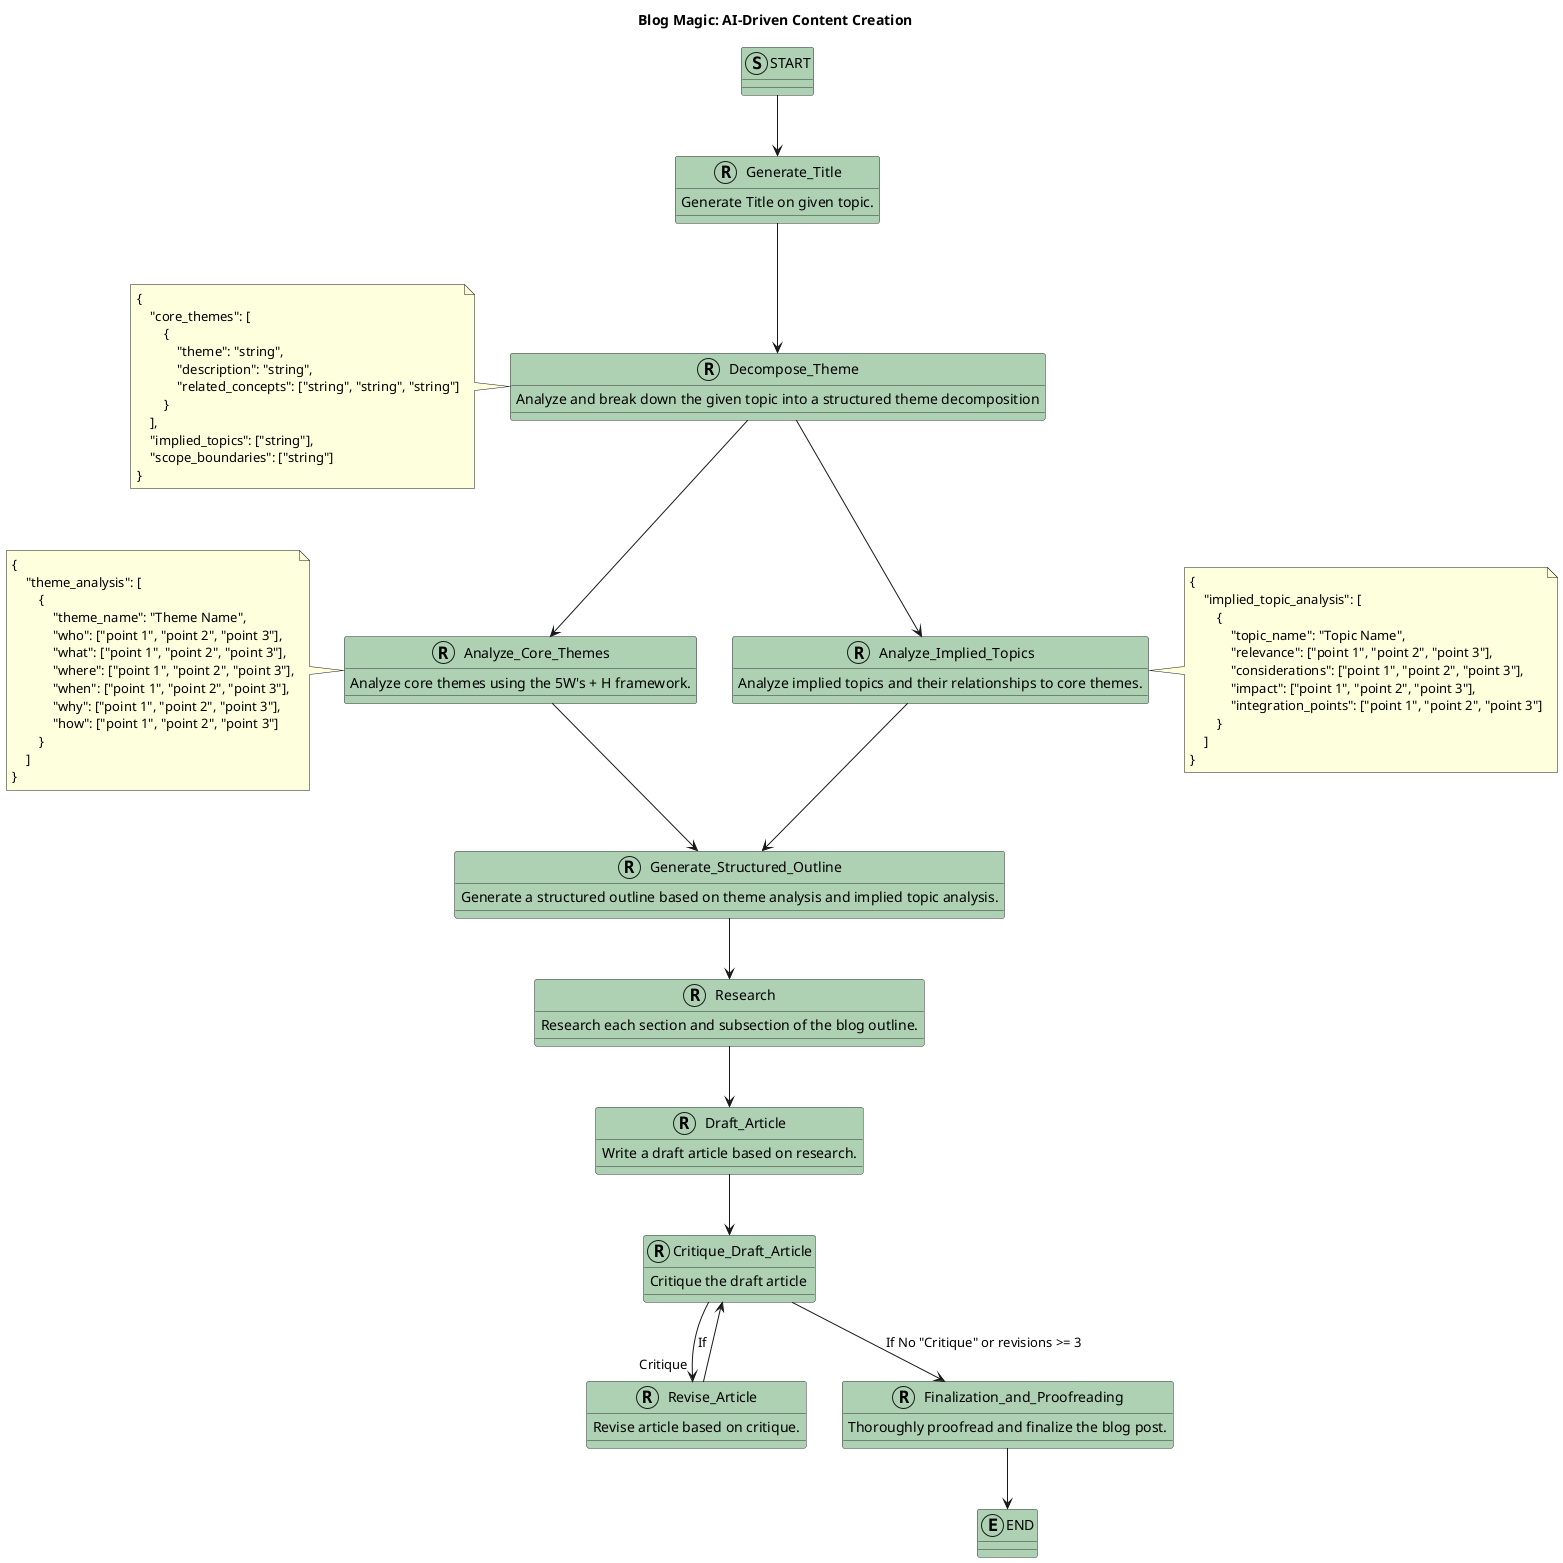 @startuml AI Blog Writing

title Blog Magic: AI-Driven Content Creation

' Optionally define colors or shapes:
skinparam class {
  BackgroundColor #ADD1B2
  BorderColor #333333
  FontColor black
}

' Define each step as a class (node)
class START << (S, #ADD1B2) >> 
class Generate_Title << (R, #ADD1B2) >> {
  Generate Title on given topic.
}
class Decompose_Theme << (R, #ADD1B2) >> {
  Analyze and break down the given topic into a structured theme decomposition
}

note left of Decompose_Theme
{
    "core_themes": [
        {
            "theme": "string",
            "description": "string",
            "related_concepts": ["string", "string", "string"]
        }
    ],
    "implied_topics": ["string"],
    "scope_boundaries": ["string"]
}
end note

class Analyze_Core_Themes << (R, #ADD1B2) >> {
  Analyze core themes using the 5W's + H framework.
}
note left of Analyze_Core_Themes
{
    "theme_analysis": [
        {
            "theme_name": "Theme Name",
            "who": ["point 1", "point 2", "point 3"],
            "what": ["point 1", "point 2", "point 3"],
            "where": ["point 1", "point 2", "point 3"],
            "when": ["point 1", "point 2", "point 3"],
            "why": ["point 1", "point 2", "point 3"],
            "how": ["point 1", "point 2", "point 3"]
        }
    ]
}
end note


class Analyze_Implied_Topics << (R, #ADD1B2) >> {
  Analyze implied topics and their relationships to core themes.
}

note right of Analyze_Implied_Topics
{
    "implied_topic_analysis": [
        {
            "topic_name": "Topic Name",
            "relevance": ["point 1", "point 2", "point 3"],
            "considerations": ["point 1", "point 2", "point 3"],
            "impact": ["point 1", "point 2", "point 3"],
            "integration_points": ["point 1", "point 2", "point 3"]
        }
    ]
}
end note


class Generate_Structured_Outline << (R, #ADD1B2) >> {
  Generate a structured outline based on theme analysis and implied topic analysis.
}

class Research << (R, #ADD1B2) >> {
  Research each section and subsection of the blog outline.
}

class Draft_Article << (R, #ADD1B2) >> {
  Write a draft article based on research.
}

class Critique_Draft_Article << (R, #ADD1B2) >> {
  Critique the draft article
}

class Revise_Article << (R, #ADD1B2) >> {
  Revise article based on critique.
}

class Finalization_and_Proofreading << (R, #ADD1B2) >> {
  Thoroughly proofread and finalize the blog post.
}

class END << (E, #ADD1B2) >>

' Define transitions
START --> Generate_Title
Generate_Title --> Decompose_Theme
Decompose_Theme --> Analyze_Core_Themes
Decompose_Theme --> Analyze_Implied_Topics
Analyze_Core_Themes --> Generate_Structured_Outline
Analyze_Implied_Topics --> Generate_Structured_Outline
Generate_Structured_Outline --> Research
Research --> Draft_Article
Draft_Article --> Critique_Draft_Article

Critique_Draft_Article --> Finalization_and_Proofreading : If No "Critique" or revisions >= 3
Critique_Draft_Article --> Revise_Article : If "Critique"
Revise_Article --> Critique_Draft_Article 

Finalization_and_Proofreading --> END
@enduml
